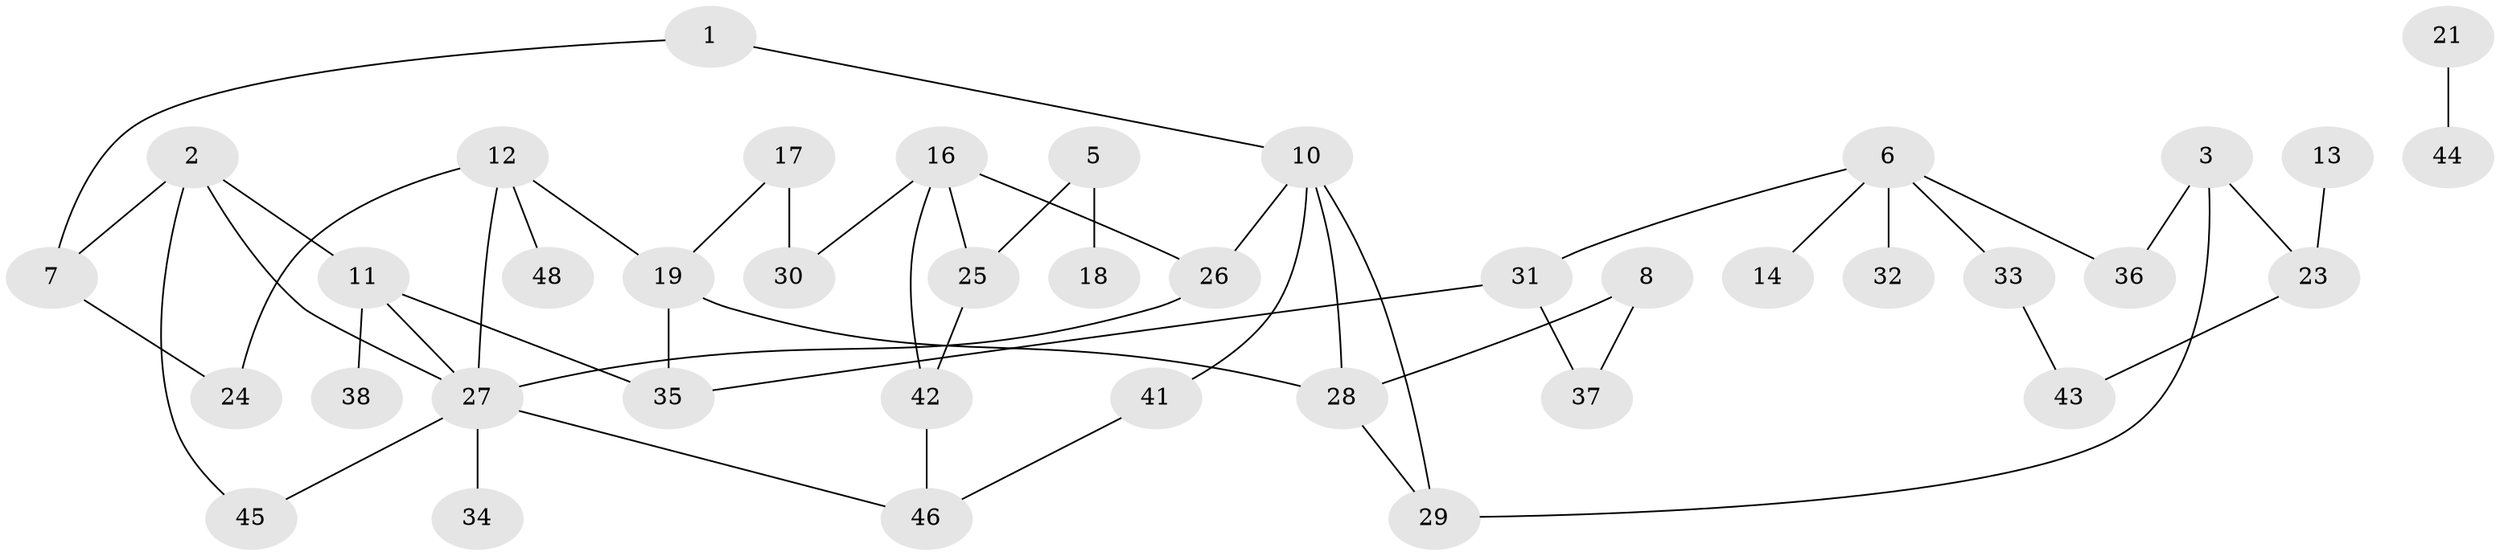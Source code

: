 // original degree distribution, {3: 0.26582278481012656, 1: 0.2911392405063291, 0: 0.08860759493670886, 2: 0.21518987341772153, 5: 0.02531645569620253, 4: 0.10126582278481013, 6: 0.012658227848101266}
// Generated by graph-tools (version 1.1) at 2025/48/03/04/25 22:48:31]
// undirected, 40 vertices, 52 edges
graph export_dot {
  node [color=gray90,style=filled];
  1;
  2;
  3;
  5;
  6;
  7;
  8;
  10;
  11;
  12;
  13;
  14;
  16;
  17;
  18;
  19;
  21;
  23;
  24;
  25;
  26;
  27;
  28;
  29;
  30;
  31;
  32;
  33;
  34;
  35;
  36;
  37;
  38;
  41;
  42;
  43;
  44;
  45;
  46;
  48;
  1 -- 7 [weight=1.0];
  1 -- 10 [weight=1.0];
  2 -- 7 [weight=1.0];
  2 -- 11 [weight=1.0];
  2 -- 27 [weight=1.0];
  2 -- 45 [weight=1.0];
  3 -- 23 [weight=1.0];
  3 -- 29 [weight=1.0];
  3 -- 36 [weight=1.0];
  5 -- 18 [weight=1.0];
  5 -- 25 [weight=1.0];
  6 -- 14 [weight=1.0];
  6 -- 31 [weight=1.0];
  6 -- 32 [weight=1.0];
  6 -- 33 [weight=1.0];
  6 -- 36 [weight=1.0];
  7 -- 24 [weight=1.0];
  8 -- 28 [weight=1.0];
  8 -- 37 [weight=1.0];
  10 -- 26 [weight=1.0];
  10 -- 28 [weight=1.0];
  10 -- 29 [weight=1.0];
  10 -- 41 [weight=1.0];
  11 -- 27 [weight=1.0];
  11 -- 35 [weight=1.0];
  11 -- 38 [weight=1.0];
  12 -- 19 [weight=1.0];
  12 -- 24 [weight=1.0];
  12 -- 27 [weight=1.0];
  12 -- 48 [weight=1.0];
  13 -- 23 [weight=1.0];
  16 -- 25 [weight=1.0];
  16 -- 26 [weight=1.0];
  16 -- 30 [weight=1.0];
  16 -- 42 [weight=1.0];
  17 -- 19 [weight=1.0];
  17 -- 30 [weight=2.0];
  19 -- 28 [weight=2.0];
  19 -- 35 [weight=1.0];
  21 -- 44 [weight=1.0];
  23 -- 43 [weight=1.0];
  25 -- 42 [weight=1.0];
  26 -- 27 [weight=1.0];
  27 -- 34 [weight=1.0];
  27 -- 45 [weight=1.0];
  27 -- 46 [weight=1.0];
  28 -- 29 [weight=1.0];
  31 -- 35 [weight=1.0];
  31 -- 37 [weight=1.0];
  33 -- 43 [weight=1.0];
  41 -- 46 [weight=1.0];
  42 -- 46 [weight=1.0];
}
